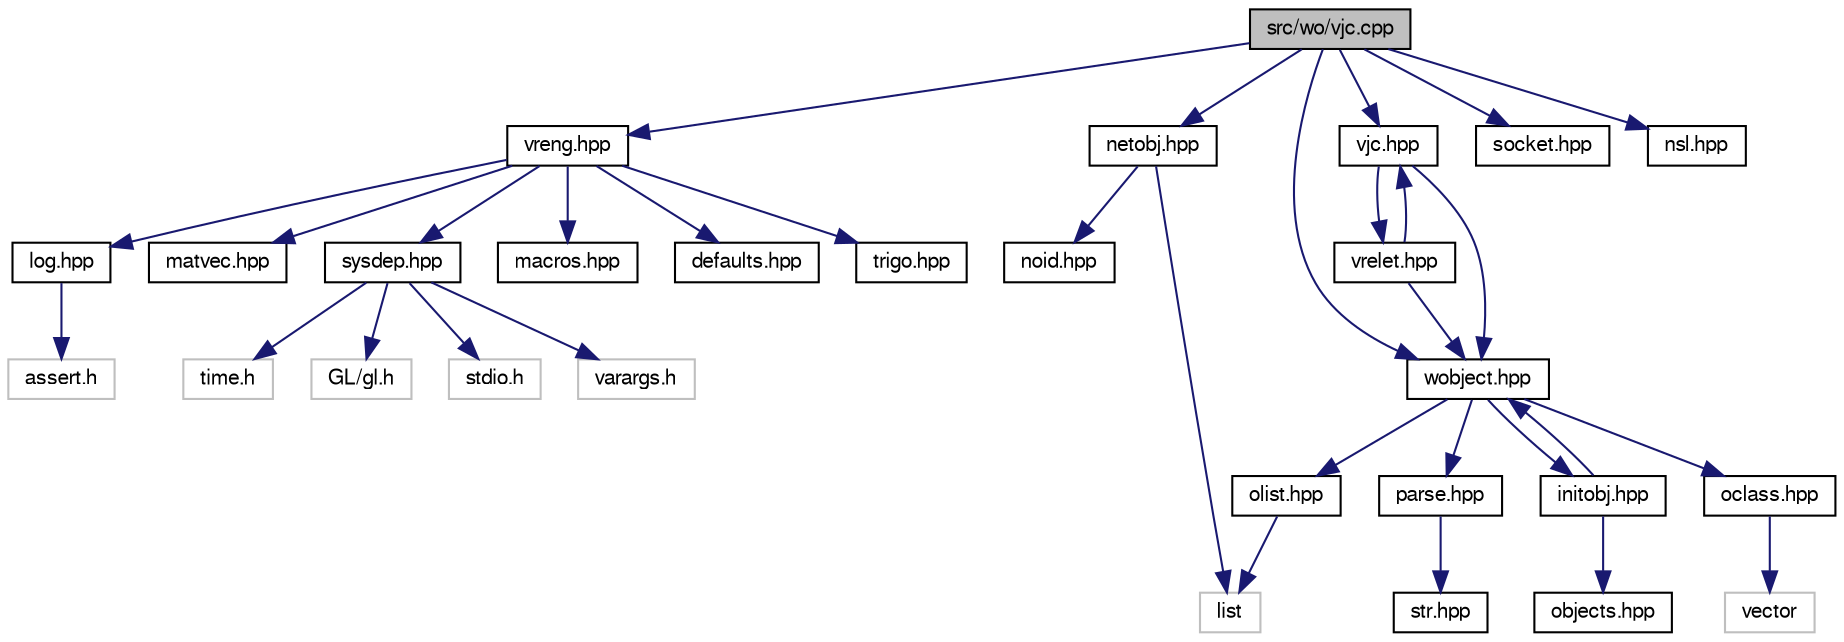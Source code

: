 digraph "src/wo/vjc.cpp"
{
 // LATEX_PDF_SIZE
  bgcolor="transparent";
  edge [fontname="FreeSans",fontsize="10",labelfontname="FreeSans",labelfontsize="10"];
  node [fontname="FreeSans",fontsize="10",shape=record];
  Node1 [label="src/wo/vjc.cpp",height=0.2,width=0.4,color="black", fillcolor="grey75", style="filled", fontcolor="black",tooltip=" "];
  Node1 -> Node2 [color="midnightblue",fontsize="10",style="solid",fontname="FreeSans"];
  Node2 [label="vreng.hpp",height=0.2,width=0.4,color="black",URL="$a00143.html",tooltip=" "];
  Node2 -> Node3 [color="midnightblue",fontsize="10",style="solid",fontname="FreeSans"];
  Node3 [label="sysdep.hpp",height=0.2,width=0.4,color="black",URL="$a00182.html",tooltip=" "];
  Node3 -> Node4 [color="midnightblue",fontsize="10",style="solid",fontname="FreeSans"];
  Node4 [label="stdio.h",height=0.2,width=0.4,color="grey75",tooltip=" "];
  Node3 -> Node5 [color="midnightblue",fontsize="10",style="solid",fontname="FreeSans"];
  Node5 [label="varargs.h",height=0.2,width=0.4,color="grey75",tooltip=" "];
  Node3 -> Node6 [color="midnightblue",fontsize="10",style="solid",fontname="FreeSans"];
  Node6 [label="time.h",height=0.2,width=0.4,color="grey75",tooltip=" "];
  Node3 -> Node7 [color="midnightblue",fontsize="10",style="solid",fontname="FreeSans"];
  Node7 [label="GL/gl.h",height=0.2,width=0.4,color="grey75",tooltip=" "];
  Node2 -> Node8 [color="midnightblue",fontsize="10",style="solid",fontname="FreeSans"];
  Node8 [label="macros.hpp",height=0.2,width=0.4,color="black",URL="$a00047.html",tooltip=" "];
  Node2 -> Node9 [color="midnightblue",fontsize="10",style="solid",fontname="FreeSans"];
  Node9 [label="defaults.hpp",height=0.2,width=0.4,color="black",URL="$a00014.html",tooltip=" "];
  Node2 -> Node10 [color="midnightblue",fontsize="10",style="solid",fontname="FreeSans"];
  Node10 [label="trigo.hpp",height=0.2,width=0.4,color="black",URL="$a00119.html",tooltip=" "];
  Node2 -> Node11 [color="midnightblue",fontsize="10",style="solid",fontname="FreeSans"];
  Node11 [label="log.hpp",height=0.2,width=0.4,color="black",URL="$a00044.html",tooltip=" "];
  Node11 -> Node12 [color="midnightblue",fontsize="10",style="solid",fontname="FreeSans"];
  Node12 [label="assert.h",height=0.2,width=0.4,color="grey75",tooltip=" "];
  Node2 -> Node13 [color="midnightblue",fontsize="10",style="solid",fontname="FreeSans"];
  Node13 [label="matvec.hpp",height=0.2,width=0.4,color="black",URL="$a00053.html",tooltip=" "];
  Node1 -> Node14 [color="midnightblue",fontsize="10",style="solid",fontname="FreeSans"];
  Node14 [label="wobject.hpp",height=0.2,width=0.4,color="black",URL="$a00866.html",tooltip=" "];
  Node14 -> Node15 [color="midnightblue",fontsize="10",style="solid",fontname="FreeSans"];
  Node15 [label="oclass.hpp",height=0.2,width=0.4,color="black",URL="$a00626.html",tooltip=" "];
  Node15 -> Node16 [color="midnightblue",fontsize="10",style="solid",fontname="FreeSans"];
  Node16 [label="vector",height=0.2,width=0.4,color="grey75",tooltip=" "];
  Node14 -> Node17 [color="midnightblue",fontsize="10",style="solid",fontname="FreeSans"];
  Node17 [label="olist.hpp",height=0.2,width=0.4,color="black",URL="$a00632.html",tooltip=" "];
  Node17 -> Node18 [color="midnightblue",fontsize="10",style="solid",fontname="FreeSans"];
  Node18 [label="list",height=0.2,width=0.4,color="grey75",tooltip=" "];
  Node14 -> Node19 [color="midnightblue",fontsize="10",style="solid",fontname="FreeSans"];
  Node19 [label="parse.hpp",height=0.2,width=0.4,color="black",URL="$a00638.html",tooltip=" "];
  Node19 -> Node20 [color="midnightblue",fontsize="10",style="solid",fontname="FreeSans"];
  Node20 [label="str.hpp",height=0.2,width=0.4,color="black",URL="$a00179.html",tooltip=" "];
  Node14 -> Node21 [color="midnightblue",fontsize="10",style="solid",fontname="FreeSans"];
  Node21 [label="initobj.hpp",height=0.2,width=0.4,color="black",URL="$a00554.html",tooltip=" "];
  Node21 -> Node22 [color="midnightblue",fontsize="10",style="solid",fontname="FreeSans"];
  Node22 [label="objects.hpp",height=0.2,width=0.4,color="black",URL="$a00620.html",tooltip=" "];
  Node21 -> Node14 [color="midnightblue",fontsize="10",style="solid",fontname="FreeSans"];
  Node1 -> Node23 [color="midnightblue",fontsize="10",style="solid",fontname="FreeSans"];
  Node23 [label="vjc.hpp",height=0.2,width=0.4,color="black",URL="$a00794.html",tooltip=" "];
  Node23 -> Node14 [color="midnightblue",fontsize="10",style="solid",fontname="FreeSans"];
  Node23 -> Node24 [color="midnightblue",fontsize="10",style="solid",fontname="FreeSans"];
  Node24 [label="vrelet.hpp",height=0.2,width=0.4,color="black",URL="$a00812.html",tooltip=" "];
  Node24 -> Node14 [color="midnightblue",fontsize="10",style="solid",fontname="FreeSans"];
  Node24 -> Node23 [color="midnightblue",fontsize="10",style="solid",fontname="FreeSans"];
  Node1 -> Node25 [color="midnightblue",fontsize="10",style="solid",fontname="FreeSans"];
  Node25 [label="socket.hpp",height=0.2,width=0.4,color="black",URL="$a00089.html",tooltip=" "];
  Node1 -> Node26 [color="midnightblue",fontsize="10",style="solid",fontname="FreeSans"];
  Node26 [label="nsl.hpp",height=0.2,width=0.4,color="black",URL="$a00170.html",tooltip=" "];
  Node1 -> Node27 [color="midnightblue",fontsize="10",style="solid",fontname="FreeSans"];
  Node27 [label="netobj.hpp",height=0.2,width=0.4,color="black",URL="$a00884.html",tooltip=" "];
  Node27 -> Node28 [color="midnightblue",fontsize="10",style="solid",fontname="FreeSans"];
  Node28 [label="noid.hpp",height=0.2,width=0.4,color="black",URL="$a00896.html",tooltip=" "];
  Node27 -> Node18 [color="midnightblue",fontsize="10",style="solid",fontname="FreeSans"];
}

